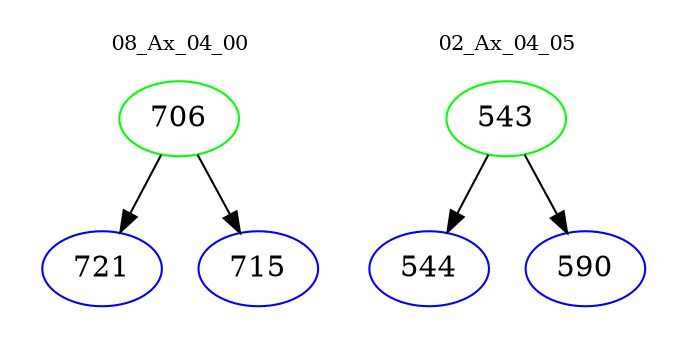 digraph{
subgraph cluster_0 {
color = white
label = "08_Ax_04_00";
fontsize=10;
T0_706 [label="706", color="green"]
T0_706 -> T0_721 [color="black"]
T0_721 [label="721", color="blue"]
T0_706 -> T0_715 [color="black"]
T0_715 [label="715", color="blue"]
}
subgraph cluster_1 {
color = white
label = "02_Ax_04_05";
fontsize=10;
T1_543 [label="543", color="green"]
T1_543 -> T1_544 [color="black"]
T1_544 [label="544", color="blue"]
T1_543 -> T1_590 [color="black"]
T1_590 [label="590", color="blue"]
}
}
